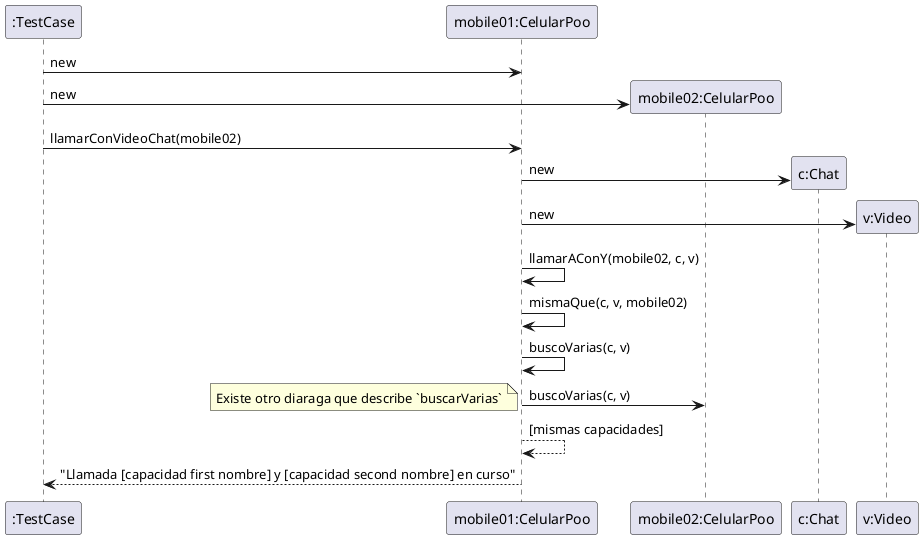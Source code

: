 @startuml

":TestCase" -> "mobile01:CelularPoo": new
create "mobile02:CelularPoo"
":TestCase" -> "mobile02:CelularPoo": new
":TestCase" -> "mobile01:CelularPoo": llamarConVideoChat(mobile02)
create "c:Chat"
"mobile01:CelularPoo" -> "c:Chat": new
create "v:Video"
"mobile01:CelularPoo" -> "v:Video": new
"mobile01:CelularPoo" -> "mobile01:CelularPoo": llamarAConY(mobile02, c, v)
"mobile01:CelularPoo" -> "mobile01:CelularPoo": mismaQue(c, v, mobile02)
"mobile01:CelularPoo" -> "mobile01:CelularPoo": buscoVarias(c, v)
"mobile01:CelularPoo" -> "mobile02:CelularPoo": buscoVarias(c, v)
note left
        Existe otro diaraga que describe `buscarVarias`
end note
"mobile01:CelularPoo" --> "mobile01:CelularPoo": [mismas capacidades]
"mobile01:CelularPoo" --> ":TestCase": "Llamada [capacidad first nombre] y [capacidad second nombre] en curso"


@enduml
